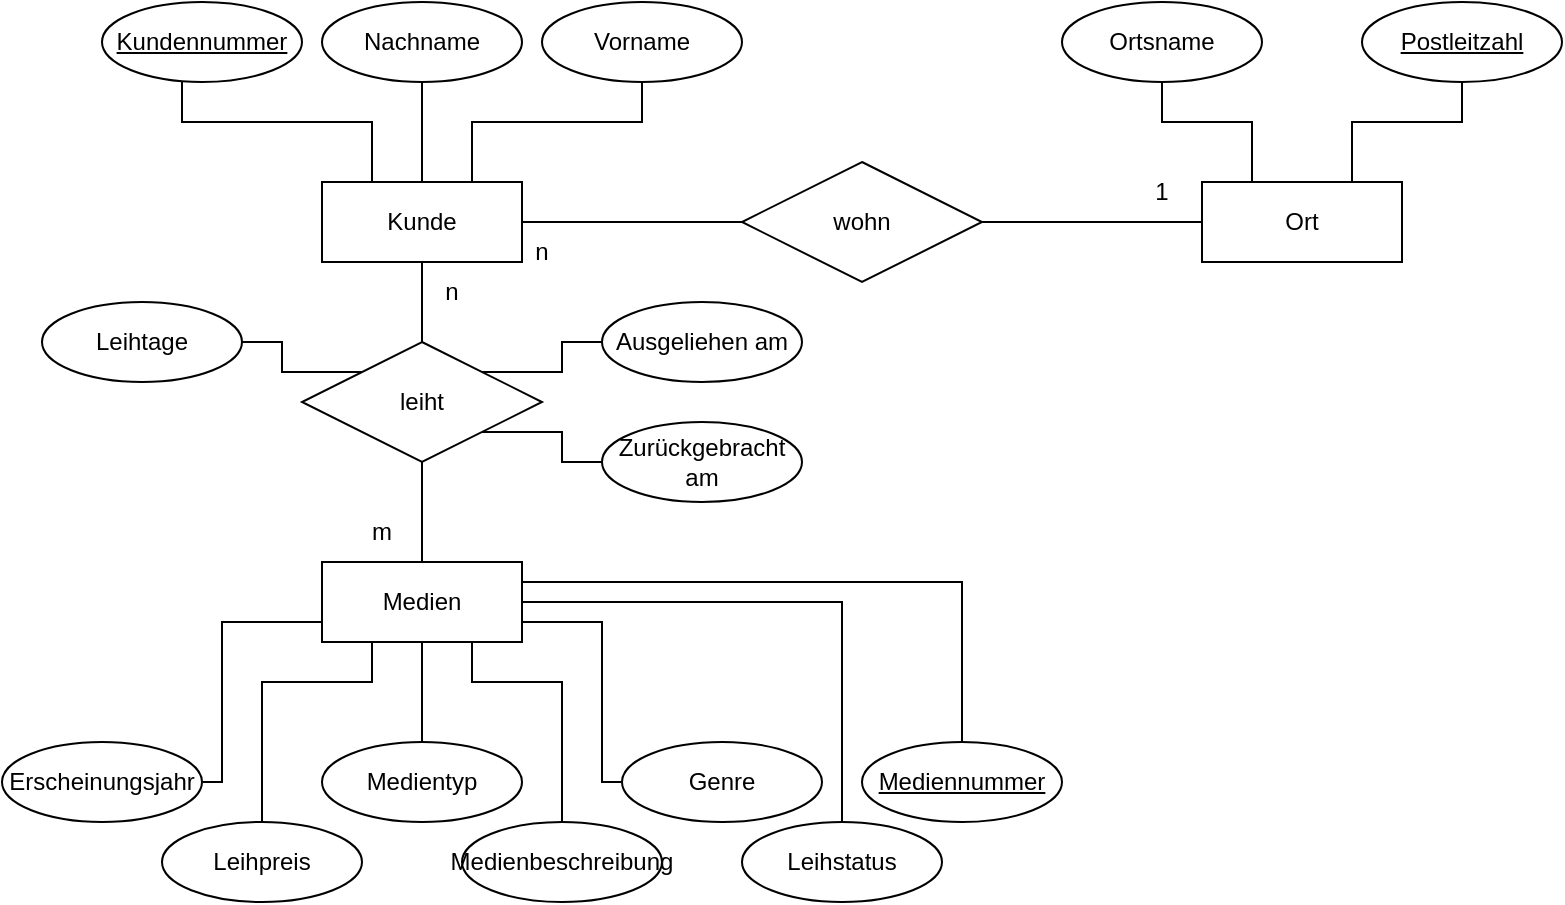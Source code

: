 <mxfile version="20.8.19" type="device"><diagram name="Seite-1" id="kCW3rg-uUrIoL4M8oW_b"><mxGraphModel dx="2134" dy="872" grid="1" gridSize="10" guides="1" tooltips="1" connect="1" arrows="1" fold="1" page="1" pageScale="1" pageWidth="827" pageHeight="1169" math="0" shadow="0"><root><mxCell id="0"/><mxCell id="1" parent="0"/><mxCell id="RrbGozdH-MKbbz1SPPEy-4" style="edgeStyle=orthogonalEdgeStyle;rounded=0;orthogonalLoop=1;jettySize=auto;html=1;exitX=0.75;exitY=0;exitDx=0;exitDy=0;endArrow=none;endFill=0;entryX=0.5;entryY=1;entryDx=0;entryDy=0;" edge="1" parent="1" source="RrbGozdH-MKbbz1SPPEy-1" target="RrbGozdH-MKbbz1SPPEy-5"><mxGeometry relative="1" as="geometry"><mxPoint x="220" y="150" as="targetPoint"/><Array as="points"><mxPoint x="155" y="200"/><mxPoint x="240" y="200"/></Array></mxGeometry></mxCell><mxCell id="RrbGozdH-MKbbz1SPPEy-8" style="edgeStyle=orthogonalEdgeStyle;rounded=0;orthogonalLoop=1;jettySize=auto;html=1;exitX=1;exitY=0.5;exitDx=0;exitDy=0;endArrow=none;endFill=0;entryX=0.083;entryY=0.5;entryDx=0;entryDy=0;entryPerimeter=0;" edge="1" parent="1" source="RrbGozdH-MKbbz1SPPEy-1" target="RrbGozdH-MKbbz1SPPEy-9"><mxGeometry relative="1" as="geometry"><mxPoint x="260" y="250" as="targetPoint"/></mxGeometry></mxCell><mxCell id="RrbGozdH-MKbbz1SPPEy-22" style="edgeStyle=orthogonalEdgeStyle;rounded=0;orthogonalLoop=1;jettySize=auto;html=1;entryX=0.5;entryY=0;entryDx=0;entryDy=0;endArrow=none;endFill=0;" edge="1" parent="1" source="RrbGozdH-MKbbz1SPPEy-1" target="RrbGozdH-MKbbz1SPPEy-21"><mxGeometry relative="1" as="geometry"/></mxCell><mxCell id="RrbGozdH-MKbbz1SPPEy-1" value="Kunde" style="whiteSpace=wrap;html=1;align=center;" vertex="1" parent="1"><mxGeometry x="80" y="230" width="100" height="40" as="geometry"/></mxCell><mxCell id="RrbGozdH-MKbbz1SPPEy-3" style="edgeStyle=orthogonalEdgeStyle;rounded=0;orthogonalLoop=1;jettySize=auto;html=1;entryX=0.5;entryY=0;entryDx=0;entryDy=0;endArrow=none;endFill=0;" edge="1" parent="1" source="RrbGozdH-MKbbz1SPPEy-2" target="RrbGozdH-MKbbz1SPPEy-1"><mxGeometry relative="1" as="geometry"/></mxCell><mxCell id="RrbGozdH-MKbbz1SPPEy-2" value="Nachname" style="ellipse;whiteSpace=wrap;html=1;align=center;" vertex="1" parent="1"><mxGeometry x="80" y="140" width="100" height="40" as="geometry"/></mxCell><mxCell id="RrbGozdH-MKbbz1SPPEy-5" value="Vorname" style="ellipse;whiteSpace=wrap;html=1;align=center;" vertex="1" parent="1"><mxGeometry x="190" y="140" width="100" height="40" as="geometry"/></mxCell><mxCell id="RrbGozdH-MKbbz1SPPEy-7" style="edgeStyle=orthogonalEdgeStyle;rounded=0;orthogonalLoop=1;jettySize=auto;html=1;entryX=0.25;entryY=0;entryDx=0;entryDy=0;endArrow=none;endFill=0;" edge="1" parent="1" source="RrbGozdH-MKbbz1SPPEy-6" target="RrbGozdH-MKbbz1SPPEy-1"><mxGeometry relative="1" as="geometry"><Array as="points"><mxPoint x="10" y="200"/><mxPoint x="105" y="200"/></Array></mxGeometry></mxCell><mxCell id="RrbGozdH-MKbbz1SPPEy-6" value="&lt;u&gt;Kundennummer&lt;/u&gt;" style="ellipse;whiteSpace=wrap;html=1;align=center;" vertex="1" parent="1"><mxGeometry x="-30" y="140" width="100" height="40" as="geometry"/></mxCell><mxCell id="RrbGozdH-MKbbz1SPPEy-11" style="edgeStyle=orthogonalEdgeStyle;rounded=0;orthogonalLoop=1;jettySize=auto;html=1;entryX=0;entryY=0.5;entryDx=0;entryDy=0;endArrow=none;endFill=0;" edge="1" parent="1" source="RrbGozdH-MKbbz1SPPEy-9" target="RrbGozdH-MKbbz1SPPEy-10"><mxGeometry relative="1" as="geometry"/></mxCell><mxCell id="RrbGozdH-MKbbz1SPPEy-9" value="wohn" style="shape=rhombus;perimeter=rhombusPerimeter;whiteSpace=wrap;html=1;align=center;" vertex="1" parent="1"><mxGeometry x="290" y="220" width="120" height="60" as="geometry"/></mxCell><mxCell id="RrbGozdH-MKbbz1SPPEy-13" style="edgeStyle=orthogonalEdgeStyle;rounded=0;orthogonalLoop=1;jettySize=auto;html=1;exitX=0.75;exitY=0;exitDx=0;exitDy=0;entryX=0.5;entryY=1;entryDx=0;entryDy=0;endArrow=none;endFill=0;" edge="1" parent="1" source="RrbGozdH-MKbbz1SPPEy-10" target="RrbGozdH-MKbbz1SPPEy-12"><mxGeometry relative="1" as="geometry"><Array as="points"><mxPoint x="595" y="200"/><mxPoint x="650" y="200"/></Array></mxGeometry></mxCell><mxCell id="RrbGozdH-MKbbz1SPPEy-10" value="Ort" style="whiteSpace=wrap;html=1;align=center;" vertex="1" parent="1"><mxGeometry x="520" y="230" width="100" height="40" as="geometry"/></mxCell><mxCell id="RrbGozdH-MKbbz1SPPEy-12" value="&lt;u&gt;Postleitzahl&lt;/u&gt;" style="ellipse;whiteSpace=wrap;html=1;align=center;" vertex="1" parent="1"><mxGeometry x="600" y="140" width="100" height="40" as="geometry"/></mxCell><mxCell id="RrbGozdH-MKbbz1SPPEy-15" style="edgeStyle=orthogonalEdgeStyle;rounded=0;orthogonalLoop=1;jettySize=auto;html=1;entryX=0.25;entryY=0;entryDx=0;entryDy=0;endArrow=none;endFill=0;" edge="1" parent="1" source="RrbGozdH-MKbbz1SPPEy-14" target="RrbGozdH-MKbbz1SPPEy-10"><mxGeometry relative="1" as="geometry"><Array as="points"><mxPoint x="500" y="200"/><mxPoint x="545" y="200"/></Array></mxGeometry></mxCell><mxCell id="RrbGozdH-MKbbz1SPPEy-14" value="Ortsname" style="ellipse;whiteSpace=wrap;html=1;align=center;" vertex="1" parent="1"><mxGeometry x="450" y="140" width="100" height="40" as="geometry"/></mxCell><mxCell id="RrbGozdH-MKbbz1SPPEy-40" style="edgeStyle=orthogonalEdgeStyle;rounded=0;orthogonalLoop=1;jettySize=auto;html=1;exitX=1;exitY=0.25;exitDx=0;exitDy=0;endArrow=none;endFill=0;entryX=0.5;entryY=0;entryDx=0;entryDy=0;" edge="1" parent="1" source="RrbGozdH-MKbbz1SPPEy-17" target="RrbGozdH-MKbbz1SPPEy-46"><mxGeometry relative="1" as="geometry"><mxPoint x="380" y="510" as="targetPoint"/></mxGeometry></mxCell><mxCell id="RrbGozdH-MKbbz1SPPEy-17" value="Medien" style="whiteSpace=wrap;html=1;align=center;" vertex="1" parent="1"><mxGeometry x="80" y="420" width="100" height="40" as="geometry"/></mxCell><mxCell id="RrbGozdH-MKbbz1SPPEy-23" style="edgeStyle=orthogonalEdgeStyle;rounded=0;orthogonalLoop=1;jettySize=auto;html=1;endArrow=none;endFill=0;" edge="1" parent="1" source="RrbGozdH-MKbbz1SPPEy-21" target="RrbGozdH-MKbbz1SPPEy-17"><mxGeometry relative="1" as="geometry"/></mxCell><mxCell id="RrbGozdH-MKbbz1SPPEy-21" value="leiht" style="shape=rhombus;perimeter=rhombusPerimeter;whiteSpace=wrap;html=1;align=center;" vertex="1" parent="1"><mxGeometry x="70" y="310" width="120" height="60" as="geometry"/></mxCell><mxCell id="RrbGozdH-MKbbz1SPPEy-25" style="edgeStyle=orthogonalEdgeStyle;rounded=0;orthogonalLoop=1;jettySize=auto;html=1;entryX=1;entryY=0;entryDx=0;entryDy=0;endArrow=none;endFill=0;" edge="1" parent="1" source="RrbGozdH-MKbbz1SPPEy-24" target="RrbGozdH-MKbbz1SPPEy-21"><mxGeometry relative="1" as="geometry"/></mxCell><mxCell id="RrbGozdH-MKbbz1SPPEy-24" value="Ausgeliehen am" style="ellipse;whiteSpace=wrap;html=1;align=center;" vertex="1" parent="1"><mxGeometry x="220" y="290" width="100" height="40" as="geometry"/></mxCell><mxCell id="RrbGozdH-MKbbz1SPPEy-27" style="edgeStyle=orthogonalEdgeStyle;rounded=0;orthogonalLoop=1;jettySize=auto;html=1;entryX=1;entryY=1;entryDx=0;entryDy=0;endArrow=none;endFill=0;" edge="1" parent="1" source="RrbGozdH-MKbbz1SPPEy-26" target="RrbGozdH-MKbbz1SPPEy-21"><mxGeometry relative="1" as="geometry"/></mxCell><mxCell id="RrbGozdH-MKbbz1SPPEy-26" value="Zurückgebracht am" style="ellipse;whiteSpace=wrap;html=1;align=center;" vertex="1" parent="1"><mxGeometry x="220" y="350" width="100" height="40" as="geometry"/></mxCell><mxCell id="RrbGozdH-MKbbz1SPPEy-31" style="edgeStyle=orthogonalEdgeStyle;rounded=0;orthogonalLoop=1;jettySize=auto;html=1;entryX=0.5;entryY=1;entryDx=0;entryDy=0;endArrow=none;endFill=0;" edge="1" parent="1" source="RrbGozdH-MKbbz1SPPEy-28" target="RrbGozdH-MKbbz1SPPEy-17"><mxGeometry relative="1" as="geometry"/></mxCell><mxCell id="RrbGozdH-MKbbz1SPPEy-28" value="Medientyp" style="ellipse;whiteSpace=wrap;html=1;align=center;" vertex="1" parent="1"><mxGeometry x="80" y="510" width="100" height="40" as="geometry"/></mxCell><mxCell id="RrbGozdH-MKbbz1SPPEy-30" style="edgeStyle=orthogonalEdgeStyle;rounded=0;orthogonalLoop=1;jettySize=auto;html=1;entryX=0;entryY=0;entryDx=0;entryDy=0;endArrow=none;endFill=0;" edge="1" parent="1" source="RrbGozdH-MKbbz1SPPEy-29" target="RrbGozdH-MKbbz1SPPEy-21"><mxGeometry relative="1" as="geometry"/></mxCell><mxCell id="RrbGozdH-MKbbz1SPPEy-29" value="Leihtage" style="ellipse;whiteSpace=wrap;html=1;align=center;" vertex="1" parent="1"><mxGeometry x="-60" y="290" width="100" height="40" as="geometry"/></mxCell><mxCell id="RrbGozdH-MKbbz1SPPEy-33" style="edgeStyle=orthogonalEdgeStyle;rounded=0;orthogonalLoop=1;jettySize=auto;html=1;entryX=0.75;entryY=1;entryDx=0;entryDy=0;endArrow=none;endFill=0;exitX=0.5;exitY=0;exitDx=0;exitDy=0;" edge="1" parent="1" source="RrbGozdH-MKbbz1SPPEy-32" target="RrbGozdH-MKbbz1SPPEy-17"><mxGeometry relative="1" as="geometry"><Array as="points"><mxPoint x="200" y="480"/><mxPoint x="155" y="480"/></Array></mxGeometry></mxCell><mxCell id="RrbGozdH-MKbbz1SPPEy-32" value="Medienbeschreibung" style="ellipse;whiteSpace=wrap;html=1;align=center;" vertex="1" parent="1"><mxGeometry x="150" y="550" width="100" height="40" as="geometry"/></mxCell><mxCell id="RrbGozdH-MKbbz1SPPEy-35" style="edgeStyle=orthogonalEdgeStyle;rounded=0;orthogonalLoop=1;jettySize=auto;html=1;entryX=0.25;entryY=1;entryDx=0;entryDy=0;endArrow=none;endFill=0;exitX=0.5;exitY=0;exitDx=0;exitDy=0;" edge="1" parent="1" source="RrbGozdH-MKbbz1SPPEy-34" target="RrbGozdH-MKbbz1SPPEy-17"><mxGeometry relative="1" as="geometry"><Array as="points"><mxPoint x="50" y="480"/><mxPoint x="105" y="480"/></Array></mxGeometry></mxCell><mxCell id="RrbGozdH-MKbbz1SPPEy-34" value="Leihpreis" style="ellipse;whiteSpace=wrap;html=1;align=center;" vertex="1" parent="1"><mxGeometry y="550" width="100" height="40" as="geometry"/></mxCell><mxCell id="RrbGozdH-MKbbz1SPPEy-37" style="edgeStyle=orthogonalEdgeStyle;rounded=0;orthogonalLoop=1;jettySize=auto;html=1;entryX=1;entryY=0.75;entryDx=0;entryDy=0;endArrow=none;endFill=0;" edge="1" parent="1" source="RrbGozdH-MKbbz1SPPEy-36" target="RrbGozdH-MKbbz1SPPEy-17"><mxGeometry relative="1" as="geometry"><Array as="points"><mxPoint x="220" y="530"/><mxPoint x="220" y="450"/></Array></mxGeometry></mxCell><mxCell id="RrbGozdH-MKbbz1SPPEy-36" value="Genre" style="ellipse;whiteSpace=wrap;html=1;align=center;" vertex="1" parent="1"><mxGeometry x="230" y="510" width="100" height="40" as="geometry"/></mxCell><mxCell id="RrbGozdH-MKbbz1SPPEy-39" style="edgeStyle=orthogonalEdgeStyle;rounded=0;orthogonalLoop=1;jettySize=auto;html=1;entryX=0;entryY=0.75;entryDx=0;entryDy=0;endArrow=none;endFill=0;" edge="1" parent="1" source="RrbGozdH-MKbbz1SPPEy-38" target="RrbGozdH-MKbbz1SPPEy-17"><mxGeometry relative="1" as="geometry"><Array as="points"><mxPoint x="30" y="530"/><mxPoint x="30" y="450"/></Array></mxGeometry></mxCell><mxCell id="RrbGozdH-MKbbz1SPPEy-38" value="Erscheinungsjahr" style="ellipse;whiteSpace=wrap;html=1;align=center;" vertex="1" parent="1"><mxGeometry x="-80" y="510" width="100" height="40" as="geometry"/></mxCell><mxCell id="RrbGozdH-MKbbz1SPPEy-41" value="Leihstatus" style="ellipse;whiteSpace=wrap;html=1;align=center;" vertex="1" parent="1"><mxGeometry x="290" y="550" width="100" height="40" as="geometry"/></mxCell><mxCell id="RrbGozdH-MKbbz1SPPEy-42" value="n" style="text;html=1;strokeColor=none;fillColor=none;align=center;verticalAlign=middle;whiteSpace=wrap;rounded=0;" vertex="1" parent="1"><mxGeometry x="130" y="270" width="30" height="30" as="geometry"/></mxCell><mxCell id="RrbGozdH-MKbbz1SPPEy-43" value="m" style="text;html=1;strokeColor=none;fillColor=none;align=center;verticalAlign=middle;whiteSpace=wrap;rounded=0;" vertex="1" parent="1"><mxGeometry x="90" y="390" width="40" height="30" as="geometry"/></mxCell><mxCell id="RrbGozdH-MKbbz1SPPEy-44" value="n" style="text;html=1;strokeColor=none;fillColor=none;align=center;verticalAlign=middle;whiteSpace=wrap;rounded=0;" vertex="1" parent="1"><mxGeometry x="160" y="250" width="60" height="30" as="geometry"/></mxCell><mxCell id="RrbGozdH-MKbbz1SPPEy-45" value="1" style="text;html=1;strokeColor=none;fillColor=none;align=center;verticalAlign=middle;whiteSpace=wrap;rounded=0;" vertex="1" parent="1"><mxGeometry x="470" y="220" width="60" height="30" as="geometry"/></mxCell><mxCell id="RrbGozdH-MKbbz1SPPEy-47" style="edgeStyle=orthogonalEdgeStyle;rounded=0;orthogonalLoop=1;jettySize=auto;html=1;entryX=1;entryY=0.5;entryDx=0;entryDy=0;endArrow=none;endFill=0;exitX=0.5;exitY=0;exitDx=0;exitDy=0;" edge="1" parent="1" source="RrbGozdH-MKbbz1SPPEy-41" target="RrbGozdH-MKbbz1SPPEy-17"><mxGeometry relative="1" as="geometry"><Array as="points"><mxPoint x="340" y="440"/></Array></mxGeometry></mxCell><mxCell id="RrbGozdH-MKbbz1SPPEy-46" value="&lt;u&gt;Mediennummer&lt;/u&gt;" style="ellipse;whiteSpace=wrap;html=1;align=center;" vertex="1" parent="1"><mxGeometry x="350" y="510" width="100" height="40" as="geometry"/></mxCell></root></mxGraphModel></diagram></mxfile>